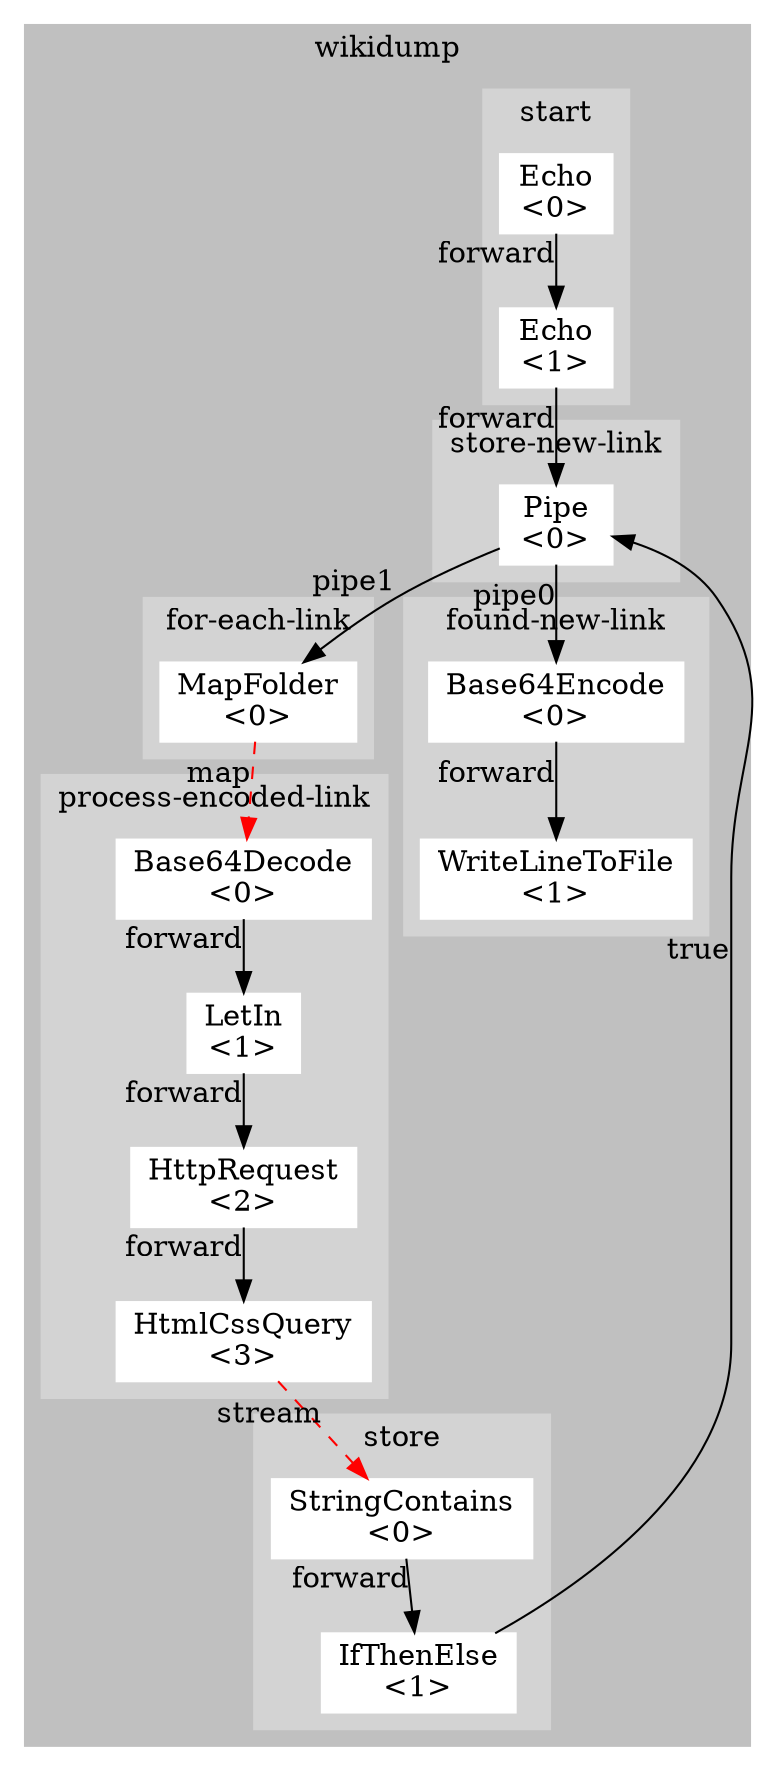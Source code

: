 digraph G {
	subgraph "cluster_wikidump" {
		style=filled;
		color=grey;
		label = "wikidump";

		subgraph "cluster_store-new-link" {
			style=filled;
			color=lightgrey;
			node [style=filled,color=white];
			"wikidump.store-new-link.0" [shape=rectangle, label="Pipe\n<0>"]; 
			label = "store-new-link";
		}
		subgraph "cluster_process-encoded-link" {
			style=filled;
			color=lightgrey;
			node [style=filled,color=white];
			"wikidump.process-encoded-link.2" [shape=rectangle, label="HttpRequest\n<2>"]; "wikidump.process-encoded-link.1" [shape=rectangle, label="LetIn\n<1>"]; "wikidump.process-encoded-link.0" [shape=rectangle, label="Base64Decode\n<0>"]; "wikidump.process-encoded-link.3" [shape=rectangle, label="HtmlCssQuery\n<3>"]; 
			label = "process-encoded-link";
		}
		subgraph "cluster_start" {
			style=filled;
			color=lightgrey;
			node [style=filled,color=white];
			"wikidump.start.0" [shape=rectangle, label="Echo\n<0>"]; "wikidump.start.1" [shape=rectangle, label="Echo\n<1>"]; 
			label = "start";
		}
		subgraph "cluster_for-each-link" {
			style=filled;
			color=lightgrey;
			node [style=filled,color=white];
			"wikidump.for-each-link.0" [shape=rectangle, label="MapFolder\n<0>"]; 
			label = "for-each-link";
		}
		subgraph "cluster_store" {
			style=filled;
			color=lightgrey;
			node [style=filled,color=white];
			"wikidump.store.0" [shape=rectangle, label="StringContains\n<0>"]; "wikidump.store.1" [shape=rectangle, label="IfThenElse\n<1>"]; 
			label = "store";
		}
		subgraph "cluster_found-new-link" {
			style=filled;
			color=lightgrey;
			node [style=filled,color=white];
			"wikidump.found-new-link.0" [shape=rectangle, label="Base64Encode\n<0>"]; "wikidump.found-new-link.1" [shape=rectangle, label="WriteLineToFile\n<1>"]; 
			label = "found-new-link";
		}
	}
"wikidump.process-encoded-link.2" -> "wikidump.process-encoded-link.3" [ xlabel="forward",]
"wikidump.start.0" -> "wikidump.start.1" [ xlabel="forward",]
"wikidump.start.1" -> "wikidump.store-new-link.0" [ xlabel="forward",]
"wikidump.for-each-link.0" -> "wikidump.process-encoded-link.0" [ xlabel="map",style=dashed,color=red]
"wikidump.store-new-link.0" -> "wikidump.found-new-link.0" [ xlabel="pipe0",]
"wikidump.store-new-link.0" -> "wikidump.for-each-link.0" [ xlabel="pipe1",]
"wikidump.found-new-link.0" -> "wikidump.found-new-link.1" [ xlabel="forward",]
"wikidump.process-encoded-link.1" -> "wikidump.process-encoded-link.2" [ xlabel="forward",]
"wikidump.store.0" -> "wikidump.store.1" [ xlabel="forward",]
"wikidump.process-encoded-link.0" -> "wikidump.process-encoded-link.1" [ xlabel="forward",]
"wikidump.process-encoded-link.3" -> "wikidump.store.0" [ xlabel="stream",style=dashed,color=red]
"wikidump.store.1" -> "wikidump.store-new-link.0" [ xlabel="true",]
}
